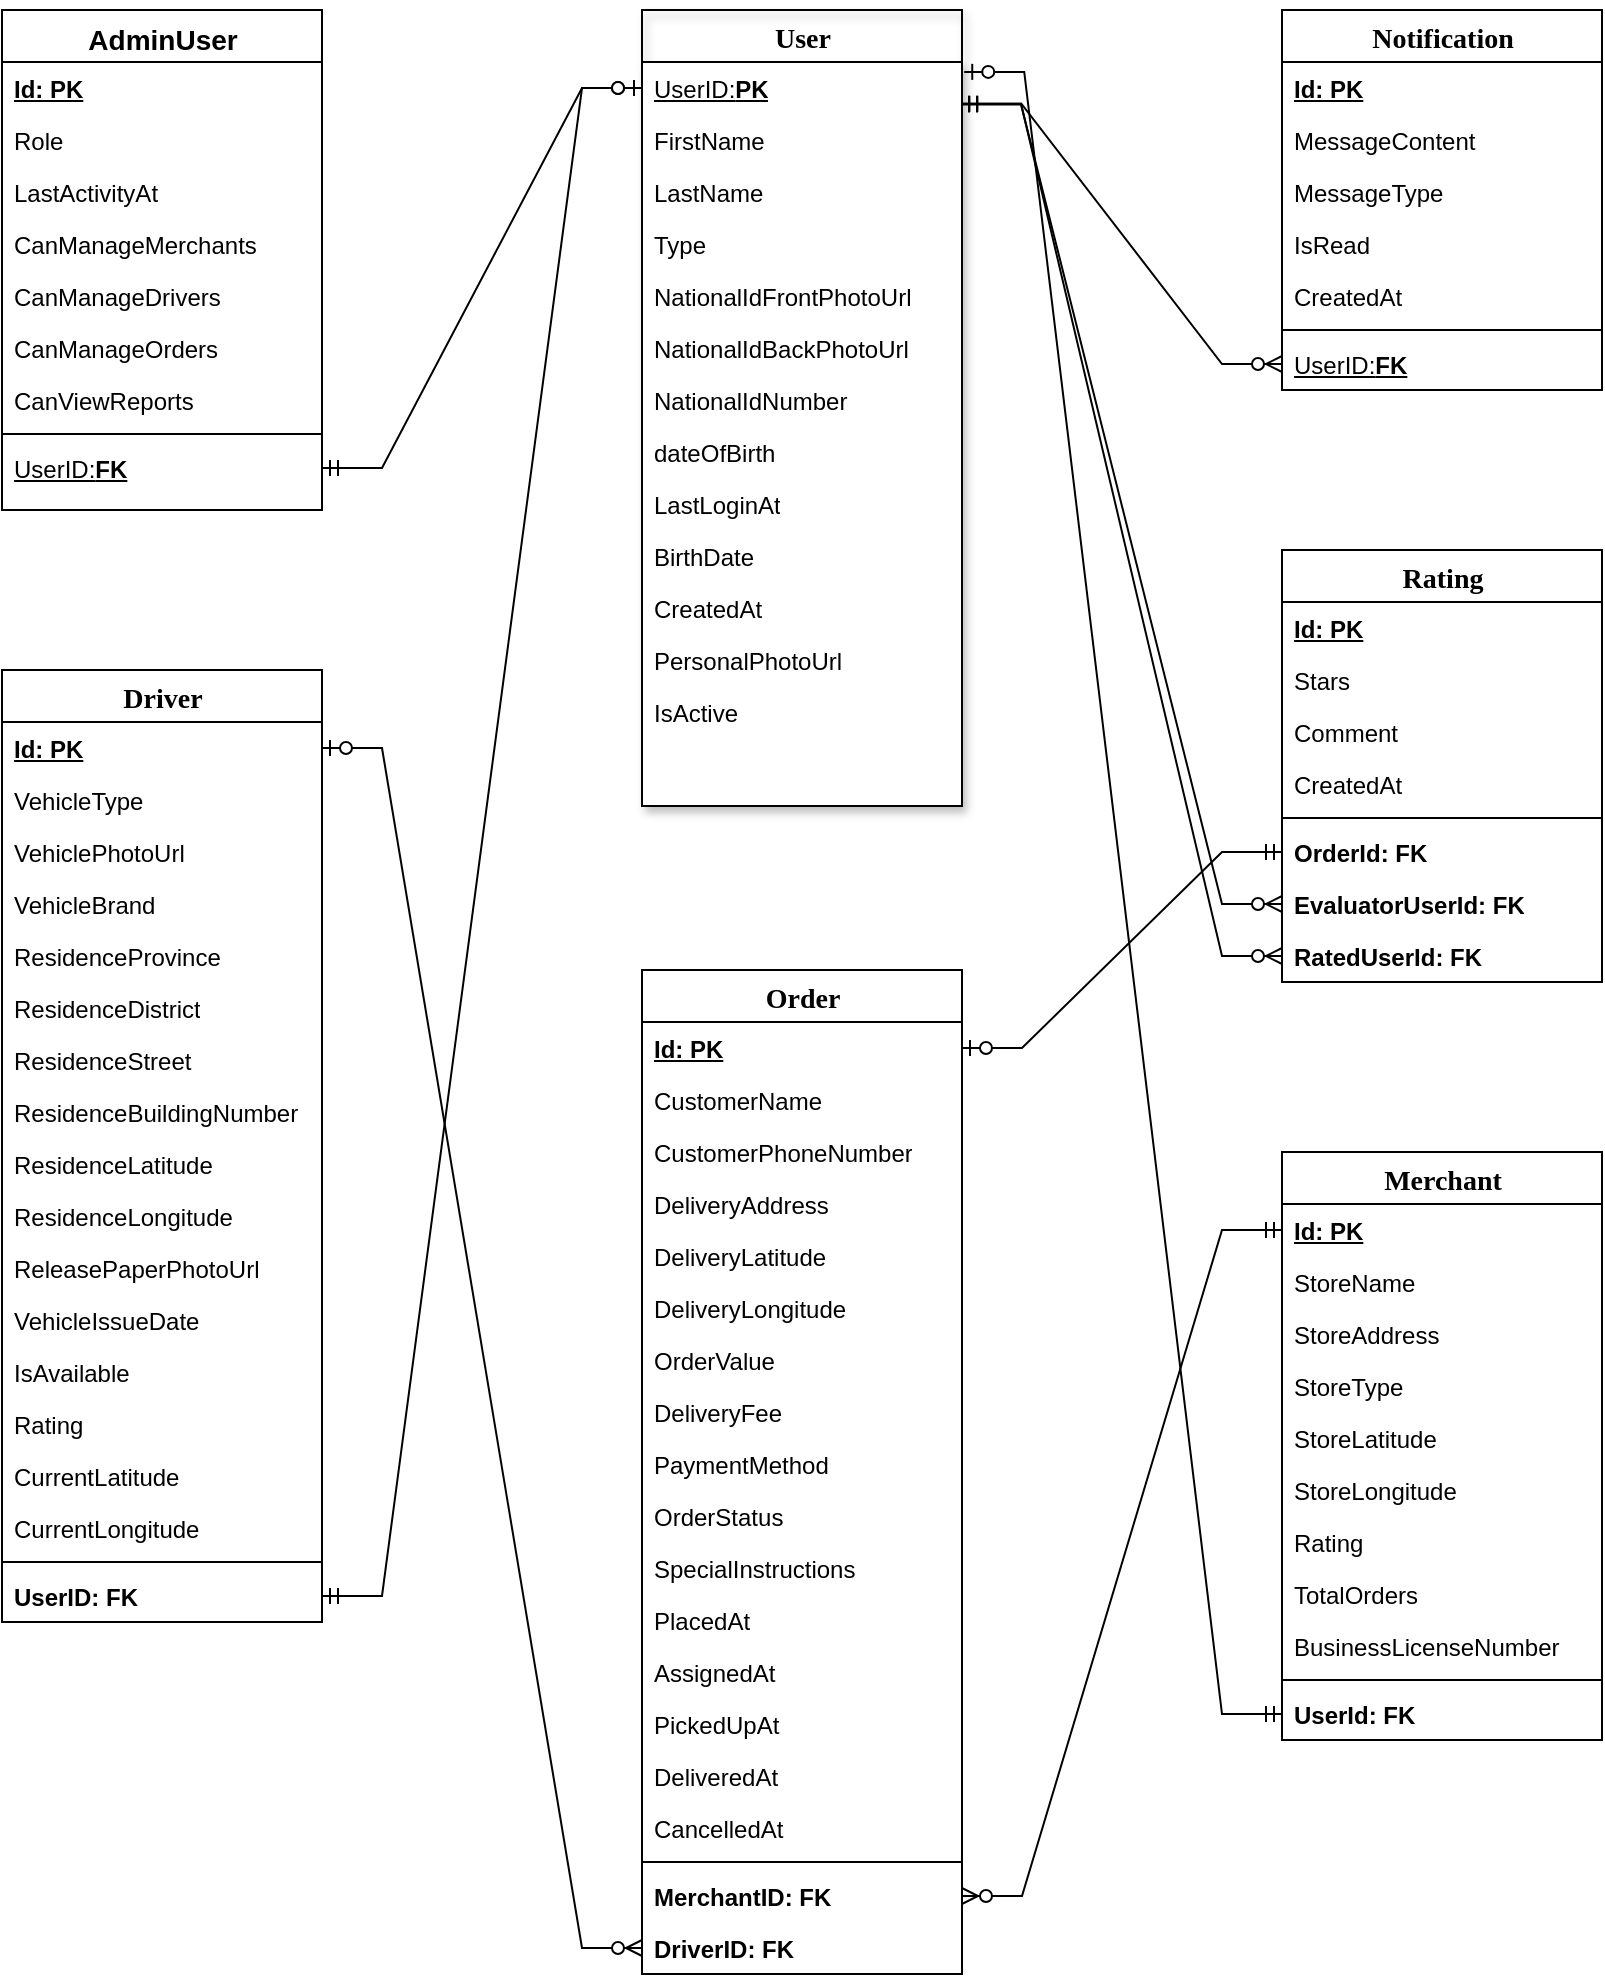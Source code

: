 <mxfile version="27.0.9">
  <diagram name="Page-1" id="9f46799a-70d6-7492-0946-bef42562c5a5">
    <mxGraphModel dx="969" dy="1447" grid="1" gridSize="10" guides="1" tooltips="1" connect="1" arrows="1" fold="1" page="1" pageScale="1" pageWidth="1100" pageHeight="850" background="none" math="0" shadow="0">
      <root>
        <mxCell id="0" />
        <mxCell id="1" parent="0" />
        <mxCell id="78961159f06e98e8-30" value="&lt;font style=&quot;font-size: 14px;&quot;&gt;User&lt;/font&gt;" style="swimlane;html=1;fontStyle=1;align=center;verticalAlign=top;childLayout=stackLayout;horizontal=1;startSize=26;horizontalStack=0;resizeParent=1;resizeLast=0;collapsible=1;marginBottom=0;swimlaneFillColor=#ffffff;rounded=0;shadow=1;comic=0;labelBackgroundColor=none;strokeWidth=1;fillColor=none;fontFamily=Verdana;fontSize=12;" parent="1" vertex="1">
          <mxGeometry x="440" y="-440" width="160" height="398" as="geometry" />
        </mxCell>
        <mxCell id="78961159f06e98e8-31" value="&lt;u&gt;UserID:&lt;b&gt;PK&lt;/b&gt;&lt;/u&gt;" style="text;html=1;strokeColor=none;fillColor=none;align=left;verticalAlign=top;spacingLeft=4;spacingRight=4;whiteSpace=wrap;overflow=hidden;rotatable=0;points=[[0,0.5],[1,0.5]];portConstraint=eastwest;" parent="78961159f06e98e8-30" vertex="1">
          <mxGeometry y="26" width="160" height="26" as="geometry" />
        </mxCell>
        <mxCell id="78961159f06e98e8-37" value="FirstName" style="text;html=1;strokeColor=none;fillColor=none;align=left;verticalAlign=top;spacingLeft=4;spacingRight=4;whiteSpace=wrap;overflow=hidden;rotatable=0;points=[[0,0.5],[1,0.5]];portConstraint=eastwest;" parent="78961159f06e98e8-30" vertex="1">
          <mxGeometry y="52" width="160" height="26" as="geometry" />
        </mxCell>
        <mxCell id="78961159f06e98e8-39" value="LastName" style="text;html=1;strokeColor=none;fillColor=none;align=left;verticalAlign=top;spacingLeft=4;spacingRight=4;whiteSpace=wrap;overflow=hidden;rotatable=0;points=[[0,0.5],[1,0.5]];portConstraint=eastwest;" parent="78961159f06e98e8-30" vertex="1">
          <mxGeometry y="78" width="160" height="26" as="geometry" />
        </mxCell>
        <mxCell id="78961159f06e98e8-34" value="Type" style="text;html=1;strokeColor=none;fillColor=none;align=left;verticalAlign=top;spacingLeft=4;spacingRight=4;whiteSpace=wrap;overflow=hidden;rotatable=0;points=[[0,0.5],[1,0.5]];portConstraint=eastwest;" parent="78961159f06e98e8-30" vertex="1">
          <mxGeometry y="104" width="160" height="26" as="geometry" />
        </mxCell>
        <mxCell id="VPQvotO6Zu7PKWgFoK75-1" value="&lt;span style=&quot;text-align: center;&quot;&gt;NationalIdFrontPhotoUrl&lt;/span&gt;" style="text;html=1;strokeColor=none;fillColor=none;align=left;verticalAlign=top;spacingLeft=4;spacingRight=4;whiteSpace=wrap;overflow=hidden;rotatable=0;points=[[0,0.5],[1,0.5]];portConstraint=eastwest;" parent="78961159f06e98e8-30" vertex="1">
          <mxGeometry y="130" width="160" height="26" as="geometry" />
        </mxCell>
        <mxCell id="VPQvotO6Zu7PKWgFoK75-3" value="&lt;span style=&quot;text-align: center;&quot;&gt;NationalIdBackPhotoUrl&lt;/span&gt;" style="text;html=1;strokeColor=none;fillColor=none;align=left;verticalAlign=top;spacingLeft=4;spacingRight=4;whiteSpace=wrap;overflow=hidden;rotatable=0;points=[[0,0.5],[1,0.5]];portConstraint=eastwest;" parent="78961159f06e98e8-30" vertex="1">
          <mxGeometry y="156" width="160" height="26" as="geometry" />
        </mxCell>
        <mxCell id="VPQvotO6Zu7PKWgFoK75-4" value="&lt;span style=&quot;text-align: center;&quot;&gt;NationalIdNumber&lt;/span&gt;" style="text;html=1;strokeColor=none;fillColor=none;align=left;verticalAlign=top;spacingLeft=4;spacingRight=4;whiteSpace=wrap;overflow=hidden;rotatable=0;points=[[0,0.5],[1,0.5]];portConstraint=eastwest;" parent="78961159f06e98e8-30" vertex="1">
          <mxGeometry y="182" width="160" height="26" as="geometry" />
        </mxCell>
        <mxCell id="VPQvotO6Zu7PKWgFoK75-5" value="&lt;span style=&quot;text-align: center;&quot;&gt;dateOfBirth&lt;/span&gt;" style="text;html=1;strokeColor=none;fillColor=none;align=left;verticalAlign=top;spacingLeft=4;spacingRight=4;whiteSpace=wrap;overflow=hidden;rotatable=0;points=[[0,0.5],[1,0.5]];portConstraint=eastwest;" parent="78961159f06e98e8-30" vertex="1">
          <mxGeometry y="208" width="160" height="26" as="geometry" />
        </mxCell>
        <mxCell id="78961159f06e98e8-36" value="&lt;span style=&quot;text-align: center;&quot;&gt;LastLoginAt&lt;/span&gt;" style="text;html=1;strokeColor=none;fillColor=none;align=left;verticalAlign=top;spacingLeft=4;spacingRight=4;whiteSpace=wrap;overflow=hidden;rotatable=0;points=[[0,0.5],[1,0.5]];portConstraint=eastwest;" parent="78961159f06e98e8-30" vertex="1">
          <mxGeometry y="234" width="160" height="26" as="geometry" />
        </mxCell>
        <mxCell id="78961159f06e98e8-40" value="BirthDate" style="text;html=1;strokeColor=none;fillColor=none;align=left;verticalAlign=top;spacingLeft=4;spacingRight=4;whiteSpace=wrap;overflow=hidden;rotatable=0;points=[[0,0.5],[1,0.5]];portConstraint=eastwest;" parent="78961159f06e98e8-30" vertex="1">
          <mxGeometry y="260" width="160" height="26" as="geometry" />
        </mxCell>
        <mxCell id="SUh7LVjrC2NaDjoCSoDe-33" value="&lt;span style=&quot;text-align: center;&quot;&gt;CreatedAt&lt;/span&gt;" style="text;html=1;strokeColor=none;fillColor=none;align=left;verticalAlign=top;spacingLeft=4;spacingRight=4;whiteSpace=wrap;overflow=hidden;rotatable=0;points=[[0,0.5],[1,0.5]];portConstraint=eastwest;" parent="78961159f06e98e8-30" vertex="1">
          <mxGeometry y="286" width="160" height="26" as="geometry" />
        </mxCell>
        <mxCell id="78961159f06e98e8-42" value="&lt;span style=&quot;text-align: center;&quot;&gt;PersonalPhotoUrl&lt;/span&gt;" style="text;html=1;strokeColor=none;fillColor=none;align=left;verticalAlign=top;spacingLeft=4;spacingRight=4;whiteSpace=wrap;overflow=hidden;rotatable=0;points=[[0,0.5],[1,0.5]];portConstraint=eastwest;" parent="78961159f06e98e8-30" vertex="1">
          <mxGeometry y="312" width="160" height="26" as="geometry" />
        </mxCell>
        <mxCell id="VPQvotO6Zu7PKWgFoK75-6" value="&lt;span style=&quot;text-align: center;&quot;&gt;IsActive&lt;/span&gt;" style="text;html=1;strokeColor=none;fillColor=none;align=left;verticalAlign=top;spacingLeft=4;spacingRight=4;whiteSpace=wrap;overflow=hidden;rotatable=0;points=[[0,0.5],[1,0.5]];portConstraint=eastwest;" parent="78961159f06e98e8-30" vertex="1">
          <mxGeometry y="338" width="160" height="26" as="geometry" />
        </mxCell>
        <mxCell id="78961159f06e98e8-43" value="&lt;font style=&quot;font-size: 14px;&quot;&gt;Order&lt;/font&gt;" style="swimlane;html=1;fontStyle=1;align=center;verticalAlign=top;childLayout=stackLayout;horizontal=1;startSize=26;horizontalStack=0;resizeParent=1;resizeLast=0;collapsible=1;marginBottom=0;swimlaneFillColor=#ffffff;rounded=0;shadow=0;comic=0;labelBackgroundColor=none;strokeWidth=1;fillColor=none;fontFamily=Verdana;fontSize=12" parent="1" vertex="1">
          <mxGeometry x="440" y="40" width="160" height="502" as="geometry" />
        </mxCell>
        <mxCell id="78961159f06e98e8-44" value="&lt;u&gt;&lt;b&gt;Id: PK&lt;/b&gt;&lt;/u&gt;" style="text;html=1;strokeColor=none;fillColor=none;align=left;verticalAlign=top;spacingLeft=4;spacingRight=4;whiteSpace=wrap;overflow=hidden;rotatable=0;points=[[0,0.5],[1,0.5]];portConstraint=eastwest;" parent="78961159f06e98e8-43" vertex="1">
          <mxGeometry y="26" width="160" height="26" as="geometry" />
        </mxCell>
        <mxCell id="78961159f06e98e8-45" value="CustomerName " style="text;html=1;strokeColor=none;fillColor=none;align=left;verticalAlign=top;spacingLeft=4;spacingRight=4;whiteSpace=wrap;overflow=hidden;rotatable=0;points=[[0,0.5],[1,0.5]];portConstraint=eastwest;" parent="78961159f06e98e8-43" vertex="1">
          <mxGeometry y="52" width="160" height="26" as="geometry" />
        </mxCell>
        <mxCell id="78961159f06e98e8-49" value="CustomerPhoneNumber " style="text;html=1;strokeColor=none;fillColor=none;align=left;verticalAlign=top;spacingLeft=4;spacingRight=4;whiteSpace=wrap;overflow=hidden;rotatable=0;points=[[0,0.5],[1,0.5]];portConstraint=eastwest;" parent="78961159f06e98e8-43" vertex="1">
          <mxGeometry y="78" width="160" height="26" as="geometry" />
        </mxCell>
        <mxCell id="78961159f06e98e8-50" value="DeliveryAddress " style="text;html=1;strokeColor=none;fillColor=none;align=left;verticalAlign=top;spacingLeft=4;spacingRight=4;whiteSpace=wrap;overflow=hidden;rotatable=0;points=[[0,0.5],[1,0.5]];portConstraint=eastwest;" parent="78961159f06e98e8-43" vertex="1">
          <mxGeometry y="104" width="160" height="26" as="geometry" />
        </mxCell>
        <mxCell id="iL2EJ9oDhEHjna34eY3v-1" value="DeliveryLatitude  " style="text;html=1;strokeColor=none;fillColor=none;align=left;verticalAlign=top;spacingLeft=4;spacingRight=4;whiteSpace=wrap;overflow=hidden;rotatable=0;points=[[0,0.5],[1,0.5]];portConstraint=eastwest;" vertex="1" parent="78961159f06e98e8-43">
          <mxGeometry y="130" width="160" height="26" as="geometry" />
        </mxCell>
        <mxCell id="iL2EJ9oDhEHjna34eY3v-2" value="DeliveryLongitude  " style="text;html=1;strokeColor=none;fillColor=none;align=left;verticalAlign=top;spacingLeft=4;spacingRight=4;whiteSpace=wrap;overflow=hidden;rotatable=0;points=[[0,0.5],[1,0.5]];portConstraint=eastwest;" vertex="1" parent="78961159f06e98e8-43">
          <mxGeometry y="156" width="160" height="26" as="geometry" />
        </mxCell>
        <mxCell id="iL2EJ9oDhEHjna34eY3v-3" value="OrderValue   " style="text;html=1;strokeColor=none;fillColor=none;align=left;verticalAlign=top;spacingLeft=4;spacingRight=4;whiteSpace=wrap;overflow=hidden;rotatable=0;points=[[0,0.5],[1,0.5]];portConstraint=eastwest;" vertex="1" parent="78961159f06e98e8-43">
          <mxGeometry y="182" width="160" height="26" as="geometry" />
        </mxCell>
        <mxCell id="iL2EJ9oDhEHjna34eY3v-4" value="DeliveryFee   " style="text;html=1;strokeColor=none;fillColor=none;align=left;verticalAlign=top;spacingLeft=4;spacingRight=4;whiteSpace=wrap;overflow=hidden;rotatable=0;points=[[0,0.5],[1,0.5]];portConstraint=eastwest;" vertex="1" parent="78961159f06e98e8-43">
          <mxGeometry y="208" width="160" height="26" as="geometry" />
        </mxCell>
        <mxCell id="iL2EJ9oDhEHjna34eY3v-5" value="PaymentMethod   " style="text;html=1;strokeColor=none;fillColor=none;align=left;verticalAlign=top;spacingLeft=4;spacingRight=4;whiteSpace=wrap;overflow=hidden;rotatable=0;points=[[0,0.5],[1,0.5]];portConstraint=eastwest;" vertex="1" parent="78961159f06e98e8-43">
          <mxGeometry y="234" width="160" height="26" as="geometry" />
        </mxCell>
        <mxCell id="iL2EJ9oDhEHjna34eY3v-6" value="OrderStatus   " style="text;html=1;strokeColor=none;fillColor=none;align=left;verticalAlign=top;spacingLeft=4;spacingRight=4;whiteSpace=wrap;overflow=hidden;rotatable=0;points=[[0,0.5],[1,0.5]];portConstraint=eastwest;" vertex="1" parent="78961159f06e98e8-43">
          <mxGeometry y="260" width="160" height="26" as="geometry" />
        </mxCell>
        <mxCell id="iL2EJ9oDhEHjna34eY3v-7" value="SpecialInstructions   " style="text;html=1;strokeColor=none;fillColor=none;align=left;verticalAlign=top;spacingLeft=4;spacingRight=4;whiteSpace=wrap;overflow=hidden;rotatable=0;points=[[0,0.5],[1,0.5]];portConstraint=eastwest;" vertex="1" parent="78961159f06e98e8-43">
          <mxGeometry y="286" width="160" height="26" as="geometry" />
        </mxCell>
        <mxCell id="iL2EJ9oDhEHjna34eY3v-8" value="PlacedAt    " style="text;html=1;strokeColor=none;fillColor=none;align=left;verticalAlign=top;spacingLeft=4;spacingRight=4;whiteSpace=wrap;overflow=hidden;rotatable=0;points=[[0,0.5],[1,0.5]];portConstraint=eastwest;" vertex="1" parent="78961159f06e98e8-43">
          <mxGeometry y="312" width="160" height="26" as="geometry" />
        </mxCell>
        <mxCell id="iL2EJ9oDhEHjna34eY3v-9" value="AssignedAt    " style="text;html=1;strokeColor=none;fillColor=none;align=left;verticalAlign=top;spacingLeft=4;spacingRight=4;whiteSpace=wrap;overflow=hidden;rotatable=0;points=[[0,0.5],[1,0.5]];portConstraint=eastwest;" vertex="1" parent="78961159f06e98e8-43">
          <mxGeometry y="338" width="160" height="26" as="geometry" />
        </mxCell>
        <mxCell id="iL2EJ9oDhEHjna34eY3v-10" value="PickedUpAt    " style="text;html=1;strokeColor=none;fillColor=none;align=left;verticalAlign=top;spacingLeft=4;spacingRight=4;whiteSpace=wrap;overflow=hidden;rotatable=0;points=[[0,0.5],[1,0.5]];portConstraint=eastwest;" vertex="1" parent="78961159f06e98e8-43">
          <mxGeometry y="364" width="160" height="26" as="geometry" />
        </mxCell>
        <mxCell id="iL2EJ9oDhEHjna34eY3v-11" value="DeliveredAt     " style="text;html=1;strokeColor=none;fillColor=none;align=left;verticalAlign=top;spacingLeft=4;spacingRight=4;whiteSpace=wrap;overflow=hidden;rotatable=0;points=[[0,0.5],[1,0.5]];portConstraint=eastwest;" vertex="1" parent="78961159f06e98e8-43">
          <mxGeometry y="390" width="160" height="26" as="geometry" />
        </mxCell>
        <mxCell id="iL2EJ9oDhEHjna34eY3v-12" value="CancelledAt    " style="text;html=1;strokeColor=none;fillColor=none;align=left;verticalAlign=top;spacingLeft=4;spacingRight=4;whiteSpace=wrap;overflow=hidden;rotatable=0;points=[[0,0.5],[1,0.5]];portConstraint=eastwest;" vertex="1" parent="78961159f06e98e8-43">
          <mxGeometry y="416" width="160" height="26" as="geometry" />
        </mxCell>
        <mxCell id="78961159f06e98e8-51" value="" style="line;html=1;strokeWidth=1;fillColor=none;align=left;verticalAlign=middle;spacingTop=-1;spacingLeft=3;spacingRight=3;rotatable=0;labelPosition=right;points=[];portConstraint=eastwest;" parent="78961159f06e98e8-43" vertex="1">
          <mxGeometry y="442" width="160" height="8" as="geometry" />
        </mxCell>
        <mxCell id="78961159f06e98e8-52" value="&lt;b&gt;MerchantID: FK&lt;/b&gt;" style="text;html=1;strokeColor=none;fillColor=none;align=left;verticalAlign=top;spacingLeft=4;spacingRight=4;whiteSpace=wrap;overflow=hidden;rotatable=0;points=[[0,0.5],[1,0.5]];portConstraint=eastwest;" parent="78961159f06e98e8-43" vertex="1">
          <mxGeometry y="450" width="160" height="26" as="geometry" />
        </mxCell>
        <mxCell id="F0Hp7yyjyl0AhPJtBW6G-1" value="&lt;b&gt;DriverID: FK&lt;/b&gt;" style="text;html=1;strokeColor=none;fillColor=none;align=left;verticalAlign=top;spacingLeft=4;spacingRight=4;whiteSpace=wrap;overflow=hidden;rotatable=0;points=[[0,0.5],[1,0.5]];portConstraint=eastwest;" parent="78961159f06e98e8-43" vertex="1">
          <mxGeometry y="476" width="160" height="26" as="geometry" />
        </mxCell>
        <mxCell id="78961159f06e98e8-95" value="&lt;font style=&quot;font-size: 14px;&quot;&gt;Rating  &lt;/font&gt;" style="swimlane;html=1;fontStyle=1;align=center;verticalAlign=top;childLayout=stackLayout;horizontal=1;startSize=26;horizontalStack=0;resizeParent=1;resizeLast=0;collapsible=1;marginBottom=0;swimlaneFillColor=#ffffff;rounded=0;shadow=0;comic=0;labelBackgroundColor=none;strokeWidth=1;fillColor=none;fontFamily=Verdana;fontSize=12" parent="1" vertex="1">
          <mxGeometry x="760" y="-170" width="160" height="216" as="geometry" />
        </mxCell>
        <mxCell id="78961159f06e98e8-96" value="&lt;b&gt;&lt;u&gt;Id: PK&lt;/u&gt;&lt;/b&gt;" style="text;html=1;strokeColor=none;fillColor=none;align=left;verticalAlign=top;spacingLeft=4;spacingRight=4;whiteSpace=wrap;overflow=hidden;rotatable=0;points=[[0,0.5],[1,0.5]];portConstraint=eastwest;" parent="78961159f06e98e8-95" vertex="1">
          <mxGeometry y="26" width="160" height="26" as="geometry" />
        </mxCell>
        <mxCell id="78961159f06e98e8-97" value="Stars " style="text;html=1;strokeColor=none;fillColor=none;align=left;verticalAlign=top;spacingLeft=4;spacingRight=4;whiteSpace=wrap;overflow=hidden;rotatable=0;points=[[0,0.5],[1,0.5]];portConstraint=eastwest;" parent="78961159f06e98e8-95" vertex="1">
          <mxGeometry y="52" width="160" height="26" as="geometry" />
        </mxCell>
        <mxCell id="78961159f06e98e8-102" value="Comment " style="text;html=1;strokeColor=none;fillColor=none;align=left;verticalAlign=top;spacingLeft=4;spacingRight=4;whiteSpace=wrap;overflow=hidden;rotatable=0;points=[[0,0.5],[1,0.5]];portConstraint=eastwest;" parent="78961159f06e98e8-95" vertex="1">
          <mxGeometry y="78" width="160" height="26" as="geometry" />
        </mxCell>
        <mxCell id="0GrzaZNlcetozOdafaef-1" value="CreatedAt " style="text;html=1;strokeColor=none;fillColor=none;align=left;verticalAlign=top;spacingLeft=4;spacingRight=4;whiteSpace=wrap;overflow=hidden;rotatable=0;points=[[0,0.5],[1,0.5]];portConstraint=eastwest;" parent="78961159f06e98e8-95" vertex="1">
          <mxGeometry y="104" width="160" height="26" as="geometry" />
        </mxCell>
        <mxCell id="78961159f06e98e8-103" value="" style="line;html=1;strokeWidth=1;fillColor=none;align=left;verticalAlign=middle;spacingTop=-1;spacingLeft=3;spacingRight=3;rotatable=0;labelPosition=right;points=[];portConstraint=eastwest;" parent="78961159f06e98e8-95" vertex="1">
          <mxGeometry y="130" width="160" height="8" as="geometry" />
        </mxCell>
        <mxCell id="78961159f06e98e8-104" value="&lt;b&gt;OrderId: FK&lt;/b&gt;" style="text;html=1;strokeColor=none;fillColor=none;align=left;verticalAlign=top;spacingLeft=4;spacingRight=4;whiteSpace=wrap;overflow=hidden;rotatable=0;points=[[0,0.5],[1,0.5]];portConstraint=eastwest;" parent="78961159f06e98e8-95" vertex="1">
          <mxGeometry y="138" width="160" height="26" as="geometry" />
        </mxCell>
        <mxCell id="iL2EJ9oDhEHjna34eY3v-20" value="&lt;b&gt;EvaluatorUserId: FK&lt;/b&gt;" style="text;html=1;strokeColor=none;fillColor=none;align=left;verticalAlign=top;spacingLeft=4;spacingRight=4;whiteSpace=wrap;overflow=hidden;rotatable=0;points=[[0,0.5],[1,0.5]];portConstraint=eastwest;" vertex="1" parent="78961159f06e98e8-95">
          <mxGeometry y="164" width="160" height="26" as="geometry" />
        </mxCell>
        <mxCell id="iL2EJ9oDhEHjna34eY3v-21" value="&lt;b&gt;RatedUserId: FK&lt;/b&gt;" style="text;html=1;strokeColor=none;fillColor=none;align=left;verticalAlign=top;spacingLeft=4;spacingRight=4;whiteSpace=wrap;overflow=hidden;rotatable=0;points=[[0,0.5],[1,0.5]];portConstraint=eastwest;" vertex="1" parent="78961159f06e98e8-95">
          <mxGeometry y="190" width="160" height="26" as="geometry" />
        </mxCell>
        <mxCell id="X3uE-LrM48MCn2eNPJ3g-1" value="&lt;font style=&quot;font-size: 14px;&quot;&gt;Driver&lt;/font&gt;" style="swimlane;html=1;fontStyle=1;align=center;verticalAlign=top;childLayout=stackLayout;horizontal=1;startSize=26;horizontalStack=0;resizeParent=1;resizeLast=0;collapsible=1;marginBottom=0;swimlaneFillColor=#ffffff;rounded=0;shadow=0;comic=0;labelBackgroundColor=none;strokeWidth=1;fillColor=none;fontFamily=Verdana;fontSize=12" parent="1" vertex="1">
          <mxGeometry x="120" y="-110" width="160" height="476" as="geometry" />
        </mxCell>
        <mxCell id="X3uE-LrM48MCn2eNPJ3g-2" value="&lt;b&gt;&lt;u&gt;Id: PK&lt;/u&gt;&lt;/b&gt;" style="text;html=1;strokeColor=none;fillColor=none;align=left;verticalAlign=top;spacingLeft=4;spacingRight=4;whiteSpace=wrap;overflow=hidden;rotatable=0;points=[[0,0.5],[1,0.5]];portConstraint=eastwest;" parent="X3uE-LrM48MCn2eNPJ3g-1" vertex="1">
          <mxGeometry y="26" width="160" height="26" as="geometry" />
        </mxCell>
        <mxCell id="VPQvotO6Zu7PKWgFoK75-17" value="VehicleType " style="text;html=1;strokeColor=none;fillColor=none;align=left;verticalAlign=top;spacingLeft=4;spacingRight=4;whiteSpace=wrap;overflow=hidden;rotatable=0;points=[[0,0.5],[1,0.5]];portConstraint=eastwest;" parent="X3uE-LrM48MCn2eNPJ3g-1" vertex="1">
          <mxGeometry y="52" width="160" height="26" as="geometry" />
        </mxCell>
        <mxCell id="VPQvotO6Zu7PKWgFoK75-16" value="VehiclePhotoUrl  " style="text;html=1;strokeColor=none;fillColor=none;align=left;verticalAlign=top;spacingLeft=4;spacingRight=4;whiteSpace=wrap;overflow=hidden;rotatable=0;points=[[0,0.5],[1,0.5]];portConstraint=eastwest;" parent="X3uE-LrM48MCn2eNPJ3g-1" vertex="1">
          <mxGeometry y="78" width="160" height="26" as="geometry" />
        </mxCell>
        <mxCell id="VPQvotO6Zu7PKWgFoK75-18" value="VehicleBrand  " style="text;html=1;strokeColor=none;fillColor=none;align=left;verticalAlign=top;spacingLeft=4;spacingRight=4;whiteSpace=wrap;overflow=hidden;rotatable=0;points=[[0,0.5],[1,0.5]];portConstraint=eastwest;" parent="X3uE-LrM48MCn2eNPJ3g-1" vertex="1">
          <mxGeometry y="104" width="160" height="26" as="geometry" />
        </mxCell>
        <mxCell id="VPQvotO6Zu7PKWgFoK75-19" value="ResidenceProvince  " style="text;html=1;strokeColor=none;fillColor=none;align=left;verticalAlign=top;spacingLeft=4;spacingRight=4;whiteSpace=wrap;overflow=hidden;rotatable=0;points=[[0,0.5],[1,0.5]];portConstraint=eastwest;" parent="X3uE-LrM48MCn2eNPJ3g-1" vertex="1">
          <mxGeometry y="130" width="160" height="26" as="geometry" />
        </mxCell>
        <mxCell id="VPQvotO6Zu7PKWgFoK75-20" value="ResidenceDistrict  " style="text;html=1;strokeColor=none;fillColor=none;align=left;verticalAlign=top;spacingLeft=4;spacingRight=4;whiteSpace=wrap;overflow=hidden;rotatable=0;points=[[0,0.5],[1,0.5]];portConstraint=eastwest;" parent="X3uE-LrM48MCn2eNPJ3g-1" vertex="1">
          <mxGeometry y="156" width="160" height="26" as="geometry" />
        </mxCell>
        <mxCell id="VPQvotO6Zu7PKWgFoK75-21" value="ResidenceStreet  " style="text;html=1;strokeColor=none;fillColor=none;align=left;verticalAlign=top;spacingLeft=4;spacingRight=4;whiteSpace=wrap;overflow=hidden;rotatable=0;points=[[0,0.5],[1,0.5]];portConstraint=eastwest;" parent="X3uE-LrM48MCn2eNPJ3g-1" vertex="1">
          <mxGeometry y="182" width="160" height="26" as="geometry" />
        </mxCell>
        <mxCell id="VPQvotO6Zu7PKWgFoK75-22" value="ResidenceBuildingNumber  " style="text;html=1;strokeColor=none;fillColor=none;align=left;verticalAlign=top;spacingLeft=4;spacingRight=4;whiteSpace=wrap;overflow=hidden;rotatable=0;points=[[0,0.5],[1,0.5]];portConstraint=eastwest;" parent="X3uE-LrM48MCn2eNPJ3g-1" vertex="1">
          <mxGeometry y="208" width="160" height="26" as="geometry" />
        </mxCell>
        <mxCell id="VPQvotO6Zu7PKWgFoK75-23" value="ResidenceLatitude  " style="text;html=1;strokeColor=none;fillColor=none;align=left;verticalAlign=top;spacingLeft=4;spacingRight=4;whiteSpace=wrap;overflow=hidden;rotatable=0;points=[[0,0.5],[1,0.5]];portConstraint=eastwest;" parent="X3uE-LrM48MCn2eNPJ3g-1" vertex="1">
          <mxGeometry y="234" width="160" height="26" as="geometry" />
        </mxCell>
        <mxCell id="VPQvotO6Zu7PKWgFoK75-24" value="ResidenceLongitude  " style="text;html=1;strokeColor=none;fillColor=none;align=left;verticalAlign=top;spacingLeft=4;spacingRight=4;whiteSpace=wrap;overflow=hidden;rotatable=0;points=[[0,0.5],[1,0.5]];portConstraint=eastwest;" parent="X3uE-LrM48MCn2eNPJ3g-1" vertex="1">
          <mxGeometry y="260" width="160" height="26" as="geometry" />
        </mxCell>
        <mxCell id="VPQvotO6Zu7PKWgFoK75-25" value="ReleasePaperPhotoUrl  " style="text;html=1;strokeColor=none;fillColor=none;align=left;verticalAlign=top;spacingLeft=4;spacingRight=4;whiteSpace=wrap;overflow=hidden;rotatable=0;points=[[0,0.5],[1,0.5]];portConstraint=eastwest;" parent="X3uE-LrM48MCn2eNPJ3g-1" vertex="1">
          <mxGeometry y="286" width="160" height="26" as="geometry" />
        </mxCell>
        <mxCell id="VPQvotO6Zu7PKWgFoK75-27" value="VehicleIssueDate  " style="text;html=1;strokeColor=none;fillColor=none;align=left;verticalAlign=top;spacingLeft=4;spacingRight=4;whiteSpace=wrap;overflow=hidden;rotatable=0;points=[[0,0.5],[1,0.5]];portConstraint=eastwest;" parent="X3uE-LrM48MCn2eNPJ3g-1" vertex="1">
          <mxGeometry y="312" width="160" height="26" as="geometry" />
        </mxCell>
        <mxCell id="VPQvotO6Zu7PKWgFoK75-28" value="IsAvailable   " style="text;html=1;strokeColor=none;fillColor=none;align=left;verticalAlign=top;spacingLeft=4;spacingRight=4;whiteSpace=wrap;overflow=hidden;rotatable=0;points=[[0,0.5],[1,0.5]];portConstraint=eastwest;" parent="X3uE-LrM48MCn2eNPJ3g-1" vertex="1">
          <mxGeometry y="338" width="160" height="26" as="geometry" />
        </mxCell>
        <mxCell id="VPQvotO6Zu7PKWgFoK75-29" value="Rating  " style="text;html=1;strokeColor=none;fillColor=none;align=left;verticalAlign=top;spacingLeft=4;spacingRight=4;whiteSpace=wrap;overflow=hidden;rotatable=0;points=[[0,0.5],[1,0.5]];portConstraint=eastwest;" parent="X3uE-LrM48MCn2eNPJ3g-1" vertex="1">
          <mxGeometry y="364" width="160" height="26" as="geometry" />
        </mxCell>
        <mxCell id="VPQvotO6Zu7PKWgFoK75-30" value="CurrentLatitude   " style="text;html=1;strokeColor=none;fillColor=none;align=left;verticalAlign=top;spacingLeft=4;spacingRight=4;whiteSpace=wrap;overflow=hidden;rotatable=0;points=[[0,0.5],[1,0.5]];portConstraint=eastwest;" parent="X3uE-LrM48MCn2eNPJ3g-1" vertex="1">
          <mxGeometry y="390" width="160" height="26" as="geometry" />
        </mxCell>
        <mxCell id="VPQvotO6Zu7PKWgFoK75-31" value="CurrentLongitude   " style="text;html=1;strokeColor=none;fillColor=none;align=left;verticalAlign=top;spacingLeft=4;spacingRight=4;whiteSpace=wrap;overflow=hidden;rotatable=0;points=[[0,0.5],[1,0.5]];portConstraint=eastwest;" parent="X3uE-LrM48MCn2eNPJ3g-1" vertex="1">
          <mxGeometry y="416" width="160" height="26" as="geometry" />
        </mxCell>
        <mxCell id="SUh7LVjrC2NaDjoCSoDe-18" value="" style="line;html=1;strokeWidth=1;fillColor=none;align=left;verticalAlign=middle;spacingTop=-1;spacingLeft=3;spacingRight=3;rotatable=0;labelPosition=right;points=[];portConstraint=eastwest;" parent="X3uE-LrM48MCn2eNPJ3g-1" vertex="1">
          <mxGeometry y="442" width="160" height="8" as="geometry" />
        </mxCell>
        <mxCell id="SUh7LVjrC2NaDjoCSoDe-20" value="&lt;b&gt;UserID: FK&lt;/b&gt;" style="text;html=1;strokeColor=none;fillColor=none;align=left;verticalAlign=top;spacingLeft=4;spacingRight=4;whiteSpace=wrap;overflow=hidden;rotatable=0;points=[[0,0.5],[1,0.5]];portConstraint=eastwest;" parent="X3uE-LrM48MCn2eNPJ3g-1" vertex="1">
          <mxGeometry y="450" width="160" height="26" as="geometry" />
        </mxCell>
        <mxCell id="X3uE-LrM48MCn2eNPJ3g-8" value="&lt;font style=&quot;font-size: 14px;&quot;&gt;Notification&lt;/font&gt;" style="swimlane;html=1;fontStyle=1;align=center;verticalAlign=top;childLayout=stackLayout;horizontal=1;startSize=26;horizontalStack=0;resizeParent=1;resizeLast=0;collapsible=1;marginBottom=0;swimlaneFillColor=#ffffff;rounded=0;shadow=0;comic=0;labelBackgroundColor=none;strokeWidth=1;fillColor=none;fontFamily=Verdana;fontSize=12;noLabel=0;fixDash=0;metaEdit=0;spacing=2;" parent="1" vertex="1">
          <mxGeometry x="760" y="-440" width="160" height="190" as="geometry" />
        </mxCell>
        <mxCell id="SUh7LVjrC2NaDjoCSoDe-30" value="&lt;b style=&quot;background-color: transparent; color: light-dark(rgb(0, 0, 0), rgb(255, 255, 255));&quot;&gt;&lt;u&gt;Id: PK&lt;/u&gt;&lt;/b&gt;" style="text;html=1;strokeColor=none;fillColor=none;align=left;verticalAlign=top;spacingLeft=4;spacingRight=4;whiteSpace=wrap;overflow=hidden;rotatable=0;points=[[0,0.5],[1,0.5]];portConstraint=eastwest;" parent="X3uE-LrM48MCn2eNPJ3g-8" vertex="1">
          <mxGeometry y="26" width="160" height="26" as="geometry" />
        </mxCell>
        <mxCell id="X3uE-LrM48MCn2eNPJ3g-10" value="&lt;span style=&quot;text-align: center;&quot;&gt;MessageContent&lt;/span&gt;" style="text;html=1;strokeColor=none;fillColor=none;align=left;verticalAlign=top;spacingLeft=4;spacingRight=4;whiteSpace=wrap;overflow=hidden;rotatable=0;points=[[0,0.5],[1,0.5]];portConstraint=eastwest;" parent="X3uE-LrM48MCn2eNPJ3g-8" vertex="1">
          <mxGeometry y="52" width="160" height="26" as="geometry" />
        </mxCell>
        <mxCell id="X3uE-LrM48MCn2eNPJ3g-11" value="&lt;span style=&quot;text-align: center;&quot;&gt;MessageType&lt;/span&gt;" style="text;html=1;strokeColor=none;fillColor=none;align=left;verticalAlign=top;spacingLeft=4;spacingRight=4;whiteSpace=wrap;overflow=hidden;rotatable=0;points=[[0,0.5],[1,0.5]];portConstraint=eastwest;" parent="X3uE-LrM48MCn2eNPJ3g-8" vertex="1">
          <mxGeometry y="78" width="160" height="26" as="geometry" />
        </mxCell>
        <mxCell id="SUh7LVjrC2NaDjoCSoDe-32" value="&lt;span style=&quot;text-align: center;&quot;&gt;IsRead&lt;/span&gt;" style="text;html=1;strokeColor=none;fillColor=none;align=left;verticalAlign=top;spacingLeft=4;spacingRight=4;whiteSpace=wrap;overflow=hidden;rotatable=0;points=[[0,0.5],[1,0.5]];portConstraint=eastwest;" parent="X3uE-LrM48MCn2eNPJ3g-8" vertex="1">
          <mxGeometry y="104" width="160" height="26" as="geometry" />
        </mxCell>
        <mxCell id="VPQvotO6Zu7PKWgFoK75-12" value="&lt;span style=&quot;text-align: center;&quot;&gt;CreatedAt&lt;/span&gt;" style="text;html=1;strokeColor=none;fillColor=none;align=left;verticalAlign=top;spacingLeft=4;spacingRight=4;whiteSpace=wrap;overflow=hidden;rotatable=0;points=[[0,0.5],[1,0.5]];portConstraint=eastwest;" parent="X3uE-LrM48MCn2eNPJ3g-8" vertex="1">
          <mxGeometry y="130" width="160" height="26" as="geometry" />
        </mxCell>
        <mxCell id="VPQvotO6Zu7PKWgFoK75-15" value="" style="line;html=1;strokeWidth=1;fillColor=none;align=left;verticalAlign=middle;spacingTop=-1;spacingLeft=3;spacingRight=3;rotatable=0;labelPosition=right;points=[];portConstraint=eastwest;" parent="X3uE-LrM48MCn2eNPJ3g-8" vertex="1">
          <mxGeometry y="156" width="160" height="8" as="geometry" />
        </mxCell>
        <mxCell id="VPQvotO6Zu7PKWgFoK75-13" value="&lt;u&gt;UserID:&lt;b&gt;FK&lt;/b&gt;&lt;/u&gt;" style="text;html=1;strokeColor=none;fillColor=none;align=left;verticalAlign=top;spacingLeft=4;spacingRight=4;whiteSpace=wrap;overflow=hidden;rotatable=0;points=[[0,0.5],[1,0.5]];portConstraint=eastwest;" parent="X3uE-LrM48MCn2eNPJ3g-8" vertex="1">
          <mxGeometry y="164" width="160" height="26" as="geometry" />
        </mxCell>
        <mxCell id="jT9vipb4cR68LhdPQQRQ-14" value="" style="edgeStyle=entityRelationEdgeStyle;fontSize=12;html=1;endArrow=ERzeroToOne;startArrow=ERmandOne;rounded=0;exitX=1;exitY=0.5;exitDx=0;exitDy=0;" parent="1" source="SUh7LVjrC2NaDjoCSoDe-20" target="78961159f06e98e8-31" edge="1">
          <mxGeometry width="100" height="100" relative="1" as="geometry">
            <mxPoint x="260" y="-230" as="sourcePoint" />
            <mxPoint x="190" y="-120" as="targetPoint" />
          </mxGeometry>
        </mxCell>
        <mxCell id="SUh7LVjrC2NaDjoCSoDe-6" value="&lt;b style=&quot;font-family: Helvetica; text-wrap-mode: wrap;&quot;&gt;&lt;font style=&quot;font-size: 14px;&quot;&gt;AdminUser&lt;/font&gt;&lt;/b&gt;" style="swimlane;html=1;fontStyle=1;align=center;verticalAlign=top;childLayout=stackLayout;horizontal=1;startSize=26;horizontalStack=0;resizeParent=1;resizeLast=0;collapsible=1;marginBottom=0;swimlaneFillColor=#ffffff;rounded=0;shadow=0;comic=0;labelBackgroundColor=none;strokeWidth=1;fillColor=none;fontFamily=Verdana;fontSize=12" parent="1" vertex="1">
          <mxGeometry x="120" y="-440" width="160" height="250" as="geometry" />
        </mxCell>
        <mxCell id="SUh7LVjrC2NaDjoCSoDe-7" value="&lt;u&gt;&lt;b&gt;Id: PK&lt;/b&gt;&lt;/u&gt;" style="text;html=1;strokeColor=none;fillColor=none;align=left;verticalAlign=top;spacingLeft=4;spacingRight=4;whiteSpace=wrap;overflow=hidden;rotatable=0;points=[[0,0.5],[1,0.5]];portConstraint=eastwest;" parent="SUh7LVjrC2NaDjoCSoDe-6" vertex="1">
          <mxGeometry y="26" width="160" height="26" as="geometry" />
        </mxCell>
        <mxCell id="SUh7LVjrC2NaDjoCSoDe-8" value="&lt;span style=&quot;text-align: center;&quot;&gt;Role&lt;/span&gt;" style="text;html=1;strokeColor=none;fillColor=none;align=left;verticalAlign=top;spacingLeft=4;spacingRight=4;whiteSpace=wrap;overflow=hidden;rotatable=0;points=[[0,0.5],[1,0.5]];portConstraint=eastwest;" parent="SUh7LVjrC2NaDjoCSoDe-6" vertex="1">
          <mxGeometry y="52" width="160" height="26" as="geometry" />
        </mxCell>
        <mxCell id="SUh7LVjrC2NaDjoCSoDe-14" value="&lt;span style=&quot;text-align: center;&quot;&gt;LastActivityAt&lt;/span&gt;" style="text;html=1;strokeColor=none;fillColor=none;align=left;verticalAlign=top;spacingLeft=4;spacingRight=4;whiteSpace=wrap;overflow=hidden;rotatable=0;points=[[0,0.5],[1,0.5]];portConstraint=eastwest;" parent="SUh7LVjrC2NaDjoCSoDe-6" vertex="1">
          <mxGeometry y="78" width="160" height="26" as="geometry" />
        </mxCell>
        <mxCell id="SUh7LVjrC2NaDjoCSoDe-9" value="&lt;span style=&quot;text-align: center;&quot;&gt;CanManageMerchants&lt;/span&gt;" style="text;html=1;strokeColor=none;fillColor=none;align=left;verticalAlign=top;spacingLeft=4;spacingRight=4;whiteSpace=wrap;overflow=hidden;rotatable=0;points=[[0,0.5],[1,0.5]];portConstraint=eastwest;" parent="SUh7LVjrC2NaDjoCSoDe-6" vertex="1">
          <mxGeometry y="104" width="160" height="26" as="geometry" />
        </mxCell>
        <mxCell id="SUh7LVjrC2NaDjoCSoDe-10" value="&lt;span style=&quot;text-align: center;&quot;&gt;CanManageDrivers&lt;/span&gt;" style="text;html=1;strokeColor=none;fillColor=none;align=left;verticalAlign=top;spacingLeft=4;spacingRight=4;whiteSpace=wrap;overflow=hidden;rotatable=0;points=[[0,0.5],[1,0.5]];portConstraint=eastwest;" parent="SUh7LVjrC2NaDjoCSoDe-6" vertex="1">
          <mxGeometry y="130" width="160" height="26" as="geometry" />
        </mxCell>
        <mxCell id="SUh7LVjrC2NaDjoCSoDe-15" value="&lt;span style=&quot;text-align: center;&quot;&gt;CanManageOrders&lt;/span&gt;" style="text;html=1;strokeColor=none;fillColor=none;align=left;verticalAlign=top;spacingLeft=4;spacingRight=4;whiteSpace=wrap;overflow=hidden;rotatable=0;points=[[0,0.5],[1,0.5]];portConstraint=eastwest;" parent="SUh7LVjrC2NaDjoCSoDe-6" vertex="1">
          <mxGeometry y="156" width="160" height="26" as="geometry" />
        </mxCell>
        <mxCell id="VPQvotO6Zu7PKWgFoK75-7" value="&lt;span style=&quot;text-align: center;&quot;&gt;CanViewReports&lt;/span&gt;" style="text;html=1;strokeColor=none;fillColor=none;align=left;verticalAlign=top;spacingLeft=4;spacingRight=4;whiteSpace=wrap;overflow=hidden;rotatable=0;points=[[0,0.5],[1,0.5]];portConstraint=eastwest;" parent="SUh7LVjrC2NaDjoCSoDe-6" vertex="1">
          <mxGeometry y="182" width="160" height="26" as="geometry" />
        </mxCell>
        <mxCell id="VPQvotO6Zu7PKWgFoK75-9" value="" style="line;html=1;strokeWidth=1;fillColor=none;align=left;verticalAlign=middle;spacingTop=-1;spacingLeft=3;spacingRight=3;rotatable=0;labelPosition=right;points=[];portConstraint=eastwest;" parent="SUh7LVjrC2NaDjoCSoDe-6" vertex="1">
          <mxGeometry y="208" width="160" height="8" as="geometry" />
        </mxCell>
        <mxCell id="VPQvotO6Zu7PKWgFoK75-8" value="&lt;u&gt;UserID:&lt;b&gt;FK&lt;/b&gt;&lt;/u&gt;" style="text;html=1;strokeColor=none;fillColor=none;align=left;verticalAlign=top;spacingLeft=4;spacingRight=4;whiteSpace=wrap;overflow=hidden;rotatable=0;points=[[0,0.5],[1,0.5]];portConstraint=eastwest;" parent="SUh7LVjrC2NaDjoCSoDe-6" vertex="1">
          <mxGeometry y="216" width="160" height="26" as="geometry" />
        </mxCell>
        <mxCell id="iL2EJ9oDhEHjna34eY3v-13" value="&lt;font style=&quot;font-size: 14px;&quot;&gt;Merchant&lt;/font&gt;" style="swimlane;html=1;fontStyle=1;align=center;verticalAlign=top;childLayout=stackLayout;horizontal=1;startSize=26;horizontalStack=0;resizeParent=1;resizeLast=0;collapsible=1;marginBottom=0;swimlaneFillColor=#ffffff;rounded=0;shadow=0;comic=0;labelBackgroundColor=none;strokeWidth=1;fillColor=none;fontFamily=Verdana;fontSize=12" vertex="1" parent="1">
          <mxGeometry x="760" y="131" width="160" height="294" as="geometry" />
        </mxCell>
        <mxCell id="iL2EJ9oDhEHjna34eY3v-14" value="&lt;b&gt;&lt;u&gt;Id: PK&lt;/u&gt;&lt;/b&gt;" style="text;html=1;strokeColor=none;fillColor=none;align=left;verticalAlign=top;spacingLeft=4;spacingRight=4;whiteSpace=wrap;overflow=hidden;rotatable=0;points=[[0,0.5],[1,0.5]];portConstraint=eastwest;" vertex="1" parent="iL2EJ9oDhEHjna34eY3v-13">
          <mxGeometry y="26" width="160" height="26" as="geometry" />
        </mxCell>
        <mxCell id="iL2EJ9oDhEHjna34eY3v-15" value="StoreName " style="text;html=1;strokeColor=none;fillColor=none;align=left;verticalAlign=top;spacingLeft=4;spacingRight=4;whiteSpace=wrap;overflow=hidden;rotatable=0;points=[[0,0.5],[1,0.5]];portConstraint=eastwest;" vertex="1" parent="iL2EJ9oDhEHjna34eY3v-13">
          <mxGeometry y="52" width="160" height="26" as="geometry" />
        </mxCell>
        <mxCell id="iL2EJ9oDhEHjna34eY3v-16" value="StoreAddress " style="text;html=1;strokeColor=none;fillColor=none;align=left;verticalAlign=top;spacingLeft=4;spacingRight=4;whiteSpace=wrap;overflow=hidden;rotatable=0;points=[[0,0.5],[1,0.5]];portConstraint=eastwest;" vertex="1" parent="iL2EJ9oDhEHjna34eY3v-13">
          <mxGeometry y="78" width="160" height="26" as="geometry" />
        </mxCell>
        <mxCell id="iL2EJ9oDhEHjna34eY3v-17" value="StoreType " style="text;html=1;strokeColor=none;fillColor=none;align=left;verticalAlign=top;spacingLeft=4;spacingRight=4;whiteSpace=wrap;overflow=hidden;rotatable=0;points=[[0,0.5],[1,0.5]];portConstraint=eastwest;" vertex="1" parent="iL2EJ9oDhEHjna34eY3v-13">
          <mxGeometry y="104" width="160" height="26" as="geometry" />
        </mxCell>
        <mxCell id="iL2EJ9oDhEHjna34eY3v-23" value="StoreLatitude  " style="text;html=1;strokeColor=none;fillColor=none;align=left;verticalAlign=top;spacingLeft=4;spacingRight=4;whiteSpace=wrap;overflow=hidden;rotatable=0;points=[[0,0.5],[1,0.5]];portConstraint=eastwest;" vertex="1" parent="iL2EJ9oDhEHjna34eY3v-13">
          <mxGeometry y="130" width="160" height="26" as="geometry" />
        </mxCell>
        <mxCell id="iL2EJ9oDhEHjna34eY3v-22" value="StoreLongitude  " style="text;html=1;strokeColor=none;fillColor=none;align=left;verticalAlign=top;spacingLeft=4;spacingRight=4;whiteSpace=wrap;overflow=hidden;rotatable=0;points=[[0,0.5],[1,0.5]];portConstraint=eastwest;" vertex="1" parent="iL2EJ9oDhEHjna34eY3v-13">
          <mxGeometry y="156" width="160" height="26" as="geometry" />
        </mxCell>
        <mxCell id="iL2EJ9oDhEHjna34eY3v-24" value="Rating  " style="text;html=1;strokeColor=none;fillColor=none;align=left;verticalAlign=top;spacingLeft=4;spacingRight=4;whiteSpace=wrap;overflow=hidden;rotatable=0;points=[[0,0.5],[1,0.5]];portConstraint=eastwest;" vertex="1" parent="iL2EJ9oDhEHjna34eY3v-13">
          <mxGeometry y="182" width="160" height="26" as="geometry" />
        </mxCell>
        <mxCell id="iL2EJ9oDhEHjna34eY3v-25" value="TotalOrders  " style="text;html=1;strokeColor=none;fillColor=none;align=left;verticalAlign=top;spacingLeft=4;spacingRight=4;whiteSpace=wrap;overflow=hidden;rotatable=0;points=[[0,0.5],[1,0.5]];portConstraint=eastwest;" vertex="1" parent="iL2EJ9oDhEHjna34eY3v-13">
          <mxGeometry y="208" width="160" height="26" as="geometry" />
        </mxCell>
        <mxCell id="iL2EJ9oDhEHjna34eY3v-26" value="BusinessLicenseNumber  " style="text;html=1;strokeColor=none;fillColor=none;align=left;verticalAlign=top;spacingLeft=4;spacingRight=4;whiteSpace=wrap;overflow=hidden;rotatable=0;points=[[0,0.5],[1,0.5]];portConstraint=eastwest;" vertex="1" parent="iL2EJ9oDhEHjna34eY3v-13">
          <mxGeometry y="234" width="160" height="26" as="geometry" />
        </mxCell>
        <mxCell id="iL2EJ9oDhEHjna34eY3v-18" value="" style="line;html=1;strokeWidth=1;fillColor=none;align=left;verticalAlign=middle;spacingTop=-1;spacingLeft=3;spacingRight=3;rotatable=0;labelPosition=right;points=[];portConstraint=eastwest;" vertex="1" parent="iL2EJ9oDhEHjna34eY3v-13">
          <mxGeometry y="260" width="160" height="8" as="geometry" />
        </mxCell>
        <mxCell id="iL2EJ9oDhEHjna34eY3v-19" value="&lt;b&gt;UserId: FK&lt;/b&gt;" style="text;html=1;strokeColor=none;fillColor=none;align=left;verticalAlign=top;spacingLeft=4;spacingRight=4;whiteSpace=wrap;overflow=hidden;rotatable=0;points=[[0,0.5],[1,0.5]];portConstraint=eastwest;" vertex="1" parent="iL2EJ9oDhEHjna34eY3v-13">
          <mxGeometry y="268" width="160" height="26" as="geometry" />
        </mxCell>
        <mxCell id="iL2EJ9oDhEHjna34eY3v-28" value="" style="edgeStyle=entityRelationEdgeStyle;fontSize=12;html=1;endArrow=ERzeroToOne;startArrow=ERmandOne;rounded=0;entryX=0;entryY=0.5;entryDx=0;entryDy=0;exitX=1;exitY=0.5;exitDx=0;exitDy=0;" edge="1" parent="1" source="VPQvotO6Zu7PKWgFoK75-8" target="78961159f06e98e8-31">
          <mxGeometry width="100" height="100" relative="1" as="geometry">
            <mxPoint x="290" y="-61" as="sourcePoint" />
            <mxPoint x="450" y="-391" as="targetPoint" />
          </mxGeometry>
        </mxCell>
        <mxCell id="iL2EJ9oDhEHjna34eY3v-29" value="" style="edgeStyle=entityRelationEdgeStyle;fontSize=12;html=1;endArrow=ERzeroToOne;startArrow=ERmandOne;rounded=0;entryX=1.007;entryY=0.19;entryDx=0;entryDy=0;exitX=0;exitY=0.5;exitDx=0;exitDy=0;entryPerimeter=0;" edge="1" parent="1" source="iL2EJ9oDhEHjna34eY3v-19" target="78961159f06e98e8-31">
          <mxGeometry width="100" height="100" relative="1" as="geometry">
            <mxPoint x="680" y="420" as="sourcePoint" />
            <mxPoint x="450" y="-391" as="targetPoint" />
          </mxGeometry>
        </mxCell>
        <mxCell id="iL2EJ9oDhEHjna34eY3v-31" value="" style="edgeStyle=entityRelationEdgeStyle;fontSize=12;html=1;endArrow=ERzeroToMany;startArrow=ERmandOne;rounded=0;exitX=0;exitY=0.5;exitDx=0;exitDy=0;entryX=1;entryY=0.5;entryDx=0;entryDy=0;" edge="1" parent="1" source="iL2EJ9oDhEHjna34eY3v-14" target="78961159f06e98e8-52">
          <mxGeometry width="100" height="100" relative="1" as="geometry">
            <mxPoint x="580" y="250" as="sourcePoint" />
            <mxPoint x="680" y="150" as="targetPoint" />
          </mxGeometry>
        </mxCell>
        <mxCell id="iL2EJ9oDhEHjna34eY3v-33" value="" style="edgeStyle=entityRelationEdgeStyle;fontSize=12;html=1;endArrow=ERzeroToOne;startArrow=ERmandOne;rounded=0;entryX=1;entryY=0.5;entryDx=0;entryDy=0;exitX=0;exitY=0.5;exitDx=0;exitDy=0;" edge="1" parent="1" source="78961159f06e98e8-104" target="78961159f06e98e8-44">
          <mxGeometry width="100" height="100" relative="1" as="geometry">
            <mxPoint x="700" y="-130" as="sourcePoint" />
            <mxPoint x="650" y="330" as="targetPoint" />
          </mxGeometry>
        </mxCell>
        <mxCell id="iL2EJ9oDhEHjna34eY3v-34" value="" style="edgeStyle=entityRelationEdgeStyle;fontSize=12;html=1;endArrow=ERzeroToMany;startArrow=ERzeroToOne;rounded=0;entryX=0;entryY=0.5;entryDx=0;entryDy=0;exitX=1;exitY=0.5;exitDx=0;exitDy=0;" edge="1" parent="1" source="X3uE-LrM48MCn2eNPJ3g-2" target="F0Hp7yyjyl0AhPJtBW6G-1">
          <mxGeometry width="100" height="100" relative="1" as="geometry">
            <mxPoint x="540" y="260" as="sourcePoint" />
            <mxPoint x="640" y="160" as="targetPoint" />
          </mxGeometry>
        </mxCell>
        <mxCell id="iL2EJ9oDhEHjna34eY3v-36" value="" style="edgeStyle=entityRelationEdgeStyle;fontSize=12;html=1;endArrow=ERzeroToMany;startArrow=ERmandOne;rounded=0;exitX=0.997;exitY=0.818;exitDx=0;exitDy=0;entryX=0;entryY=0.5;entryDx=0;entryDy=0;exitPerimeter=0;" edge="1" parent="1" source="78961159f06e98e8-31" target="iL2EJ9oDhEHjna34eY3v-20">
          <mxGeometry width="100" height="100" relative="1" as="geometry">
            <mxPoint x="710" y="-400" as="sourcePoint" />
            <mxPoint x="550" y="-67" as="targetPoint" />
          </mxGeometry>
        </mxCell>
        <mxCell id="iL2EJ9oDhEHjna34eY3v-37" value="" style="edgeStyle=entityRelationEdgeStyle;fontSize=12;html=1;endArrow=ERzeroToMany;startArrow=ERmandOne;rounded=0;entryX=0;entryY=0.5;entryDx=0;entryDy=0;exitX=0.997;exitY=0.804;exitDx=0;exitDy=0;exitPerimeter=0;" edge="1" parent="1" source="78961159f06e98e8-31" target="iL2EJ9oDhEHjna34eY3v-21">
          <mxGeometry width="100" height="100" relative="1" as="geometry">
            <mxPoint x="600" y="-393" as="sourcePoint" />
            <mxPoint x="770" y="17" as="targetPoint" />
          </mxGeometry>
        </mxCell>
        <mxCell id="iL2EJ9oDhEHjna34eY3v-39" value="" style="edgeStyle=entityRelationEdgeStyle;fontSize=12;html=1;endArrow=ERzeroToMany;startArrow=ERmandOne;rounded=0;exitX=0.998;exitY=0.802;exitDx=0;exitDy=0;exitPerimeter=0;entryX=0;entryY=0.5;entryDx=0;entryDy=0;" edge="1" parent="1" source="78961159f06e98e8-31" target="VPQvotO6Zu7PKWgFoK75-13">
          <mxGeometry width="100" height="100" relative="1" as="geometry">
            <mxPoint x="610" y="-383" as="sourcePoint" />
            <mxPoint x="720" y="-210" as="targetPoint" />
          </mxGeometry>
        </mxCell>
      </root>
    </mxGraphModel>
  </diagram>
</mxfile>
